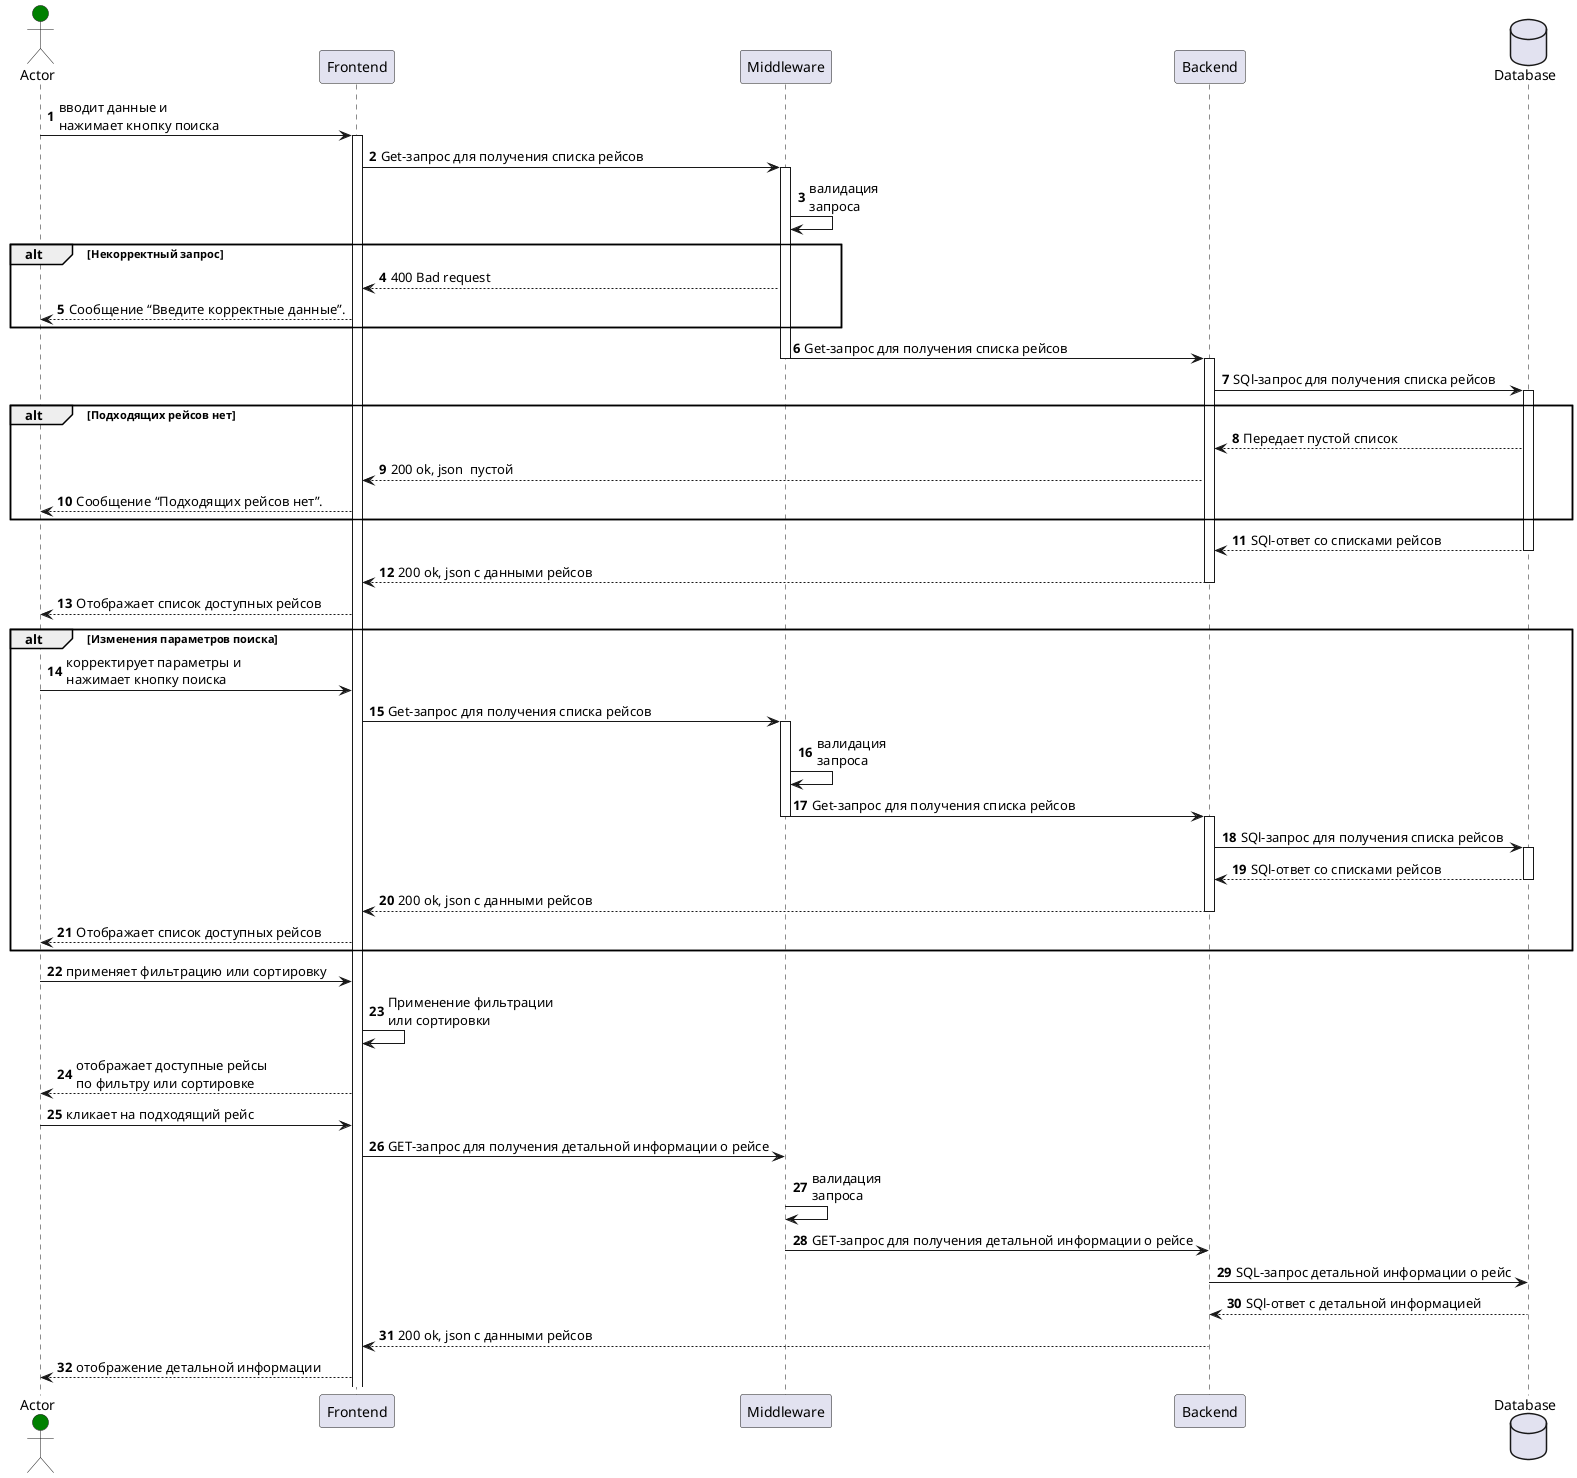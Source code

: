 @startuml
autonumber
actor  Actor #green
Actor -> Frontend  	: вводит данные и\nнажимает кнопку поиска
activate Frontend    
Frontend -> Middleware : Get-запрос для получения списка рейсов
activate  Middleware
Middleware -> Middleware: валидация\nзапроса

alt Некорректный запрос
Frontend <-- Middleware: 400 Bad request
Actor	<-- Frontend   : Сообщение “Введите корректные данные”.
end

Middleware -> Backend  : Get-запрос для получения списка рейсов
deactivate Middleware
activate Backend
database	Database
Backend  -> Database   : SQl-запрос для получения списка рейсов
activate Database

alt Подходящих рейсов нет
Backend  <-- Database  : Передает пустой список
Frontend <-- Backend   : 200 ok, json  пустой
Actor	<-- Frontend  : Сообщение “Подходящих рейсов нет”.

end

Backend  <-- Database  : SQl-ответ со списками рейсов
deactivate Database
Frontend <-- Backend   : 200 ok, json с данными рейсов
deactivate Backend
Actor	<-- Frontend  : Отображает список доступных рейсов

alt Изменения параметров поиска
Actor -> Frontend  	: корректирует параметры и\nнажимает кнопку поиска
Frontend -> Middleware : Get-запрос для получения списка рейсов
activate  Middleware
Middleware -> Middleware: валидация\nзапроса
Middleware -> Backend  : Get-запрос для получения списка рейсов
deactivate  Middleware
activate Backend
Backend  -> Database   : SQl-запрос для получения списка рейсов
activate Database
Backend  <-- Database  : SQl-ответ со списками рейсов
deactivate Database
Frontend <-- Backend   : 200 ok, json с данными рейсов
deactivate Backend
Actor	<-- Frontend  : Отображает список доступных рейсов
end

Actor -> Frontend  	: применяет фильтрацию или сортировку
 Frontend ->  Frontend: Применение фильтрации\nили сортировки
Actor	<-- Frontend  : отображает доступные рейсы\nпо фильтру или сортировке
Actor -> Frontend  	: кликает на подходящий рейс
Frontend -> Middleware : GET-запрос для получения детальной информации о рейсе
Middleware -> Middleware: валидация\nзапроса
Middleware -> Backend  : GET-запрос для получения детальной информации о рейсе
Backend  -> Database   : SQL-запрос детальной информации о рейс
Backend  <-- Database  : SQl-ответ с детальной информацией
Frontend <-- Backend   : 200 ok, json с данными рейсов
Actor	<-- Frontend  : отображение детальной информации


@enduml,


